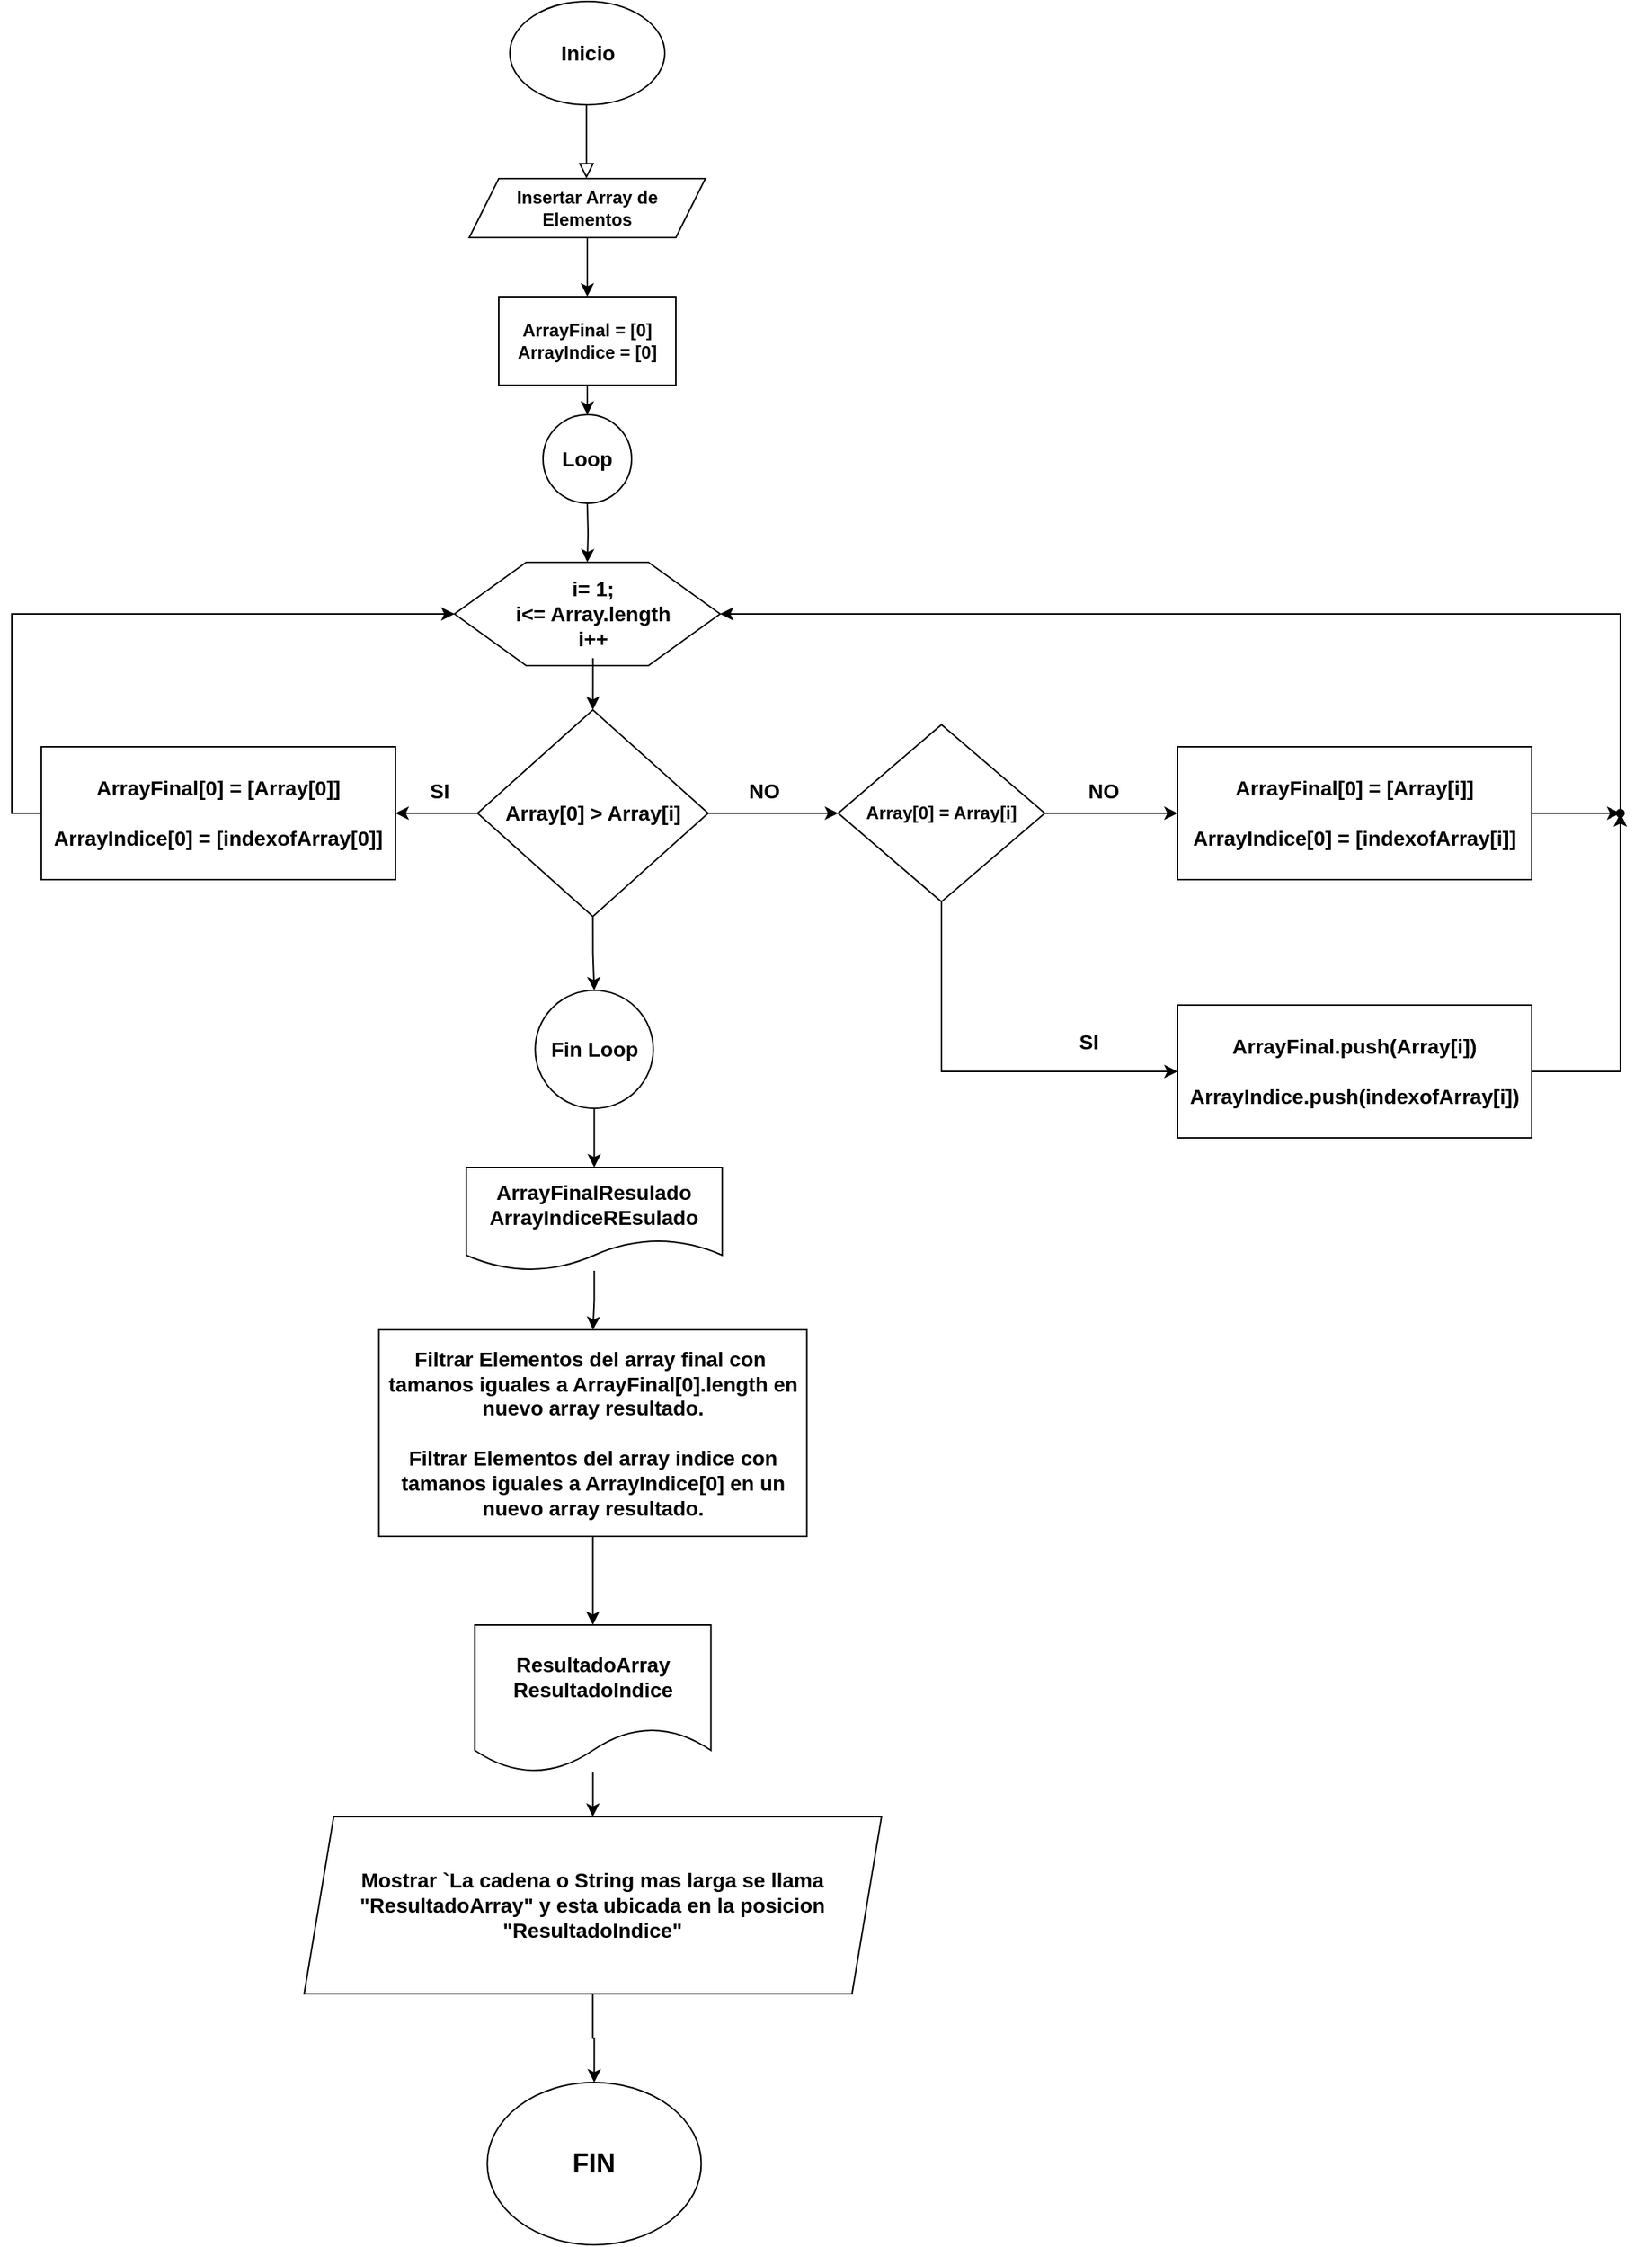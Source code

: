 <mxfile>
    <diagram id="C5RBs43oDa-KdzZeNtuy" name="Page-1">
        <mxGraphModel dx="516" dy="567" grid="1" gridSize="10" guides="1" tooltips="1" connect="1" arrows="1" fold="1" page="1" pageScale="1" pageWidth="827" pageHeight="1169" math="0" shadow="0">
            <root>
                <mxCell id="WIyWlLk6GJQsqaUBKTNV-0"/>
                <mxCell id="WIyWlLk6GJQsqaUBKTNV-1" parent="WIyWlLk6GJQsqaUBKTNV-0"/>
                <mxCell id="7BmVZYCQMe31qWAxTi0C-3" value="&lt;font style=&quot;font-size: 14px&quot;&gt;&lt;b&gt;Inicio&lt;/b&gt;&lt;/font&gt;" style="ellipse;whiteSpace=wrap;html=1;" parent="WIyWlLk6GJQsqaUBKTNV-1" vertex="1">
                    <mxGeometry x="367.5" y="10" width="105" height="70" as="geometry"/>
                </mxCell>
                <mxCell id="7BmVZYCQMe31qWAxTi0C-4" value="" style="rounded=0;html=1;jettySize=auto;orthogonalLoop=1;fontSize=11;endArrow=block;endFill=0;endSize=8;strokeWidth=1;shadow=0;labelBackgroundColor=none;edgeStyle=orthogonalEdgeStyle;" parent="WIyWlLk6GJQsqaUBKTNV-1" edge="1">
                    <mxGeometry relative="1" as="geometry">
                        <mxPoint x="419.41" y="80" as="sourcePoint"/>
                        <mxPoint x="419.41" y="130" as="targetPoint"/>
                    </mxGeometry>
                </mxCell>
                <mxCell id="aayCx1ubVQOjWBkTqG4c-0" value="" style="edgeStyle=orthogonalEdgeStyle;rounded=0;orthogonalLoop=1;jettySize=auto;html=1;" parent="WIyWlLk6GJQsqaUBKTNV-1" source="7BmVZYCQMe31qWAxTi0C-5" target="7BmVZYCQMe31qWAxTi0C-7" edge="1">
                    <mxGeometry relative="1" as="geometry"/>
                </mxCell>
                <mxCell id="7BmVZYCQMe31qWAxTi0C-5" value="&lt;b&gt;Insertar Array de Elementos&lt;/b&gt;" style="shape=parallelogram;perimeter=parallelogramPerimeter;whiteSpace=wrap;html=1;fixedSize=1;" parent="WIyWlLk6GJQsqaUBKTNV-1" vertex="1">
                    <mxGeometry x="340" y="130" width="160" height="40" as="geometry"/>
                </mxCell>
                <mxCell id="7BmVZYCQMe31qWAxTi0C-8" value="" style="edgeStyle=orthogonalEdgeStyle;rounded=0;orthogonalLoop=1;jettySize=auto;html=1;" parent="WIyWlLk6GJQsqaUBKTNV-1" edge="1">
                    <mxGeometry relative="1" as="geometry">
                        <mxPoint x="420" y="350" as="sourcePoint"/>
                        <mxPoint x="420" y="390" as="targetPoint"/>
                    </mxGeometry>
                </mxCell>
                <mxCell id="aayCx1ubVQOjWBkTqG4c-1" value="" style="edgeStyle=orthogonalEdgeStyle;rounded=0;orthogonalLoop=1;jettySize=auto;html=1;" parent="WIyWlLk6GJQsqaUBKTNV-1" source="7BmVZYCQMe31qWAxTi0C-7" target="7BmVZYCQMe31qWAxTi0C-55" edge="1">
                    <mxGeometry relative="1" as="geometry"/>
                </mxCell>
                <mxCell id="7BmVZYCQMe31qWAxTi0C-7" value="&lt;b&gt;ArrayFinal = [0]&lt;br&gt;ArrayIndice = [0]&lt;/b&gt;" style="rounded=0;whiteSpace=wrap;html=1;" parent="WIyWlLk6GJQsqaUBKTNV-1" vertex="1">
                    <mxGeometry x="360" y="210" width="120" height="60" as="geometry"/>
                </mxCell>
                <mxCell id="7BmVZYCQMe31qWAxTi0C-11" value="" style="verticalLabelPosition=bottom;verticalAlign=top;html=1;shape=hexagon;perimeter=hexagonPerimeter2;arcSize=6;size=0.27;" parent="WIyWlLk6GJQsqaUBKTNV-1" vertex="1">
                    <mxGeometry x="330" y="390" width="180" height="70" as="geometry"/>
                </mxCell>
                <mxCell id="7BmVZYCQMe31qWAxTi0C-15" value="" style="edgeStyle=orthogonalEdgeStyle;rounded=0;orthogonalLoop=1;jettySize=auto;html=1;" parent="WIyWlLk6GJQsqaUBKTNV-1" source="7BmVZYCQMe31qWAxTi0C-12" target="7BmVZYCQMe31qWAxTi0C-14" edge="1">
                    <mxGeometry relative="1" as="geometry"/>
                </mxCell>
                <mxCell id="7BmVZYCQMe31qWAxTi0C-12" value="&lt;font style=&quot;font-size: 14px&quot;&gt;&lt;b&gt;i= 1;&lt;br&gt;i&amp;lt;= Array.length&lt;br&gt;i++&lt;/b&gt;&lt;/font&gt;" style="text;html=1;strokeColor=none;fillColor=none;align=center;verticalAlign=middle;whiteSpace=wrap;rounded=0;" parent="WIyWlLk6GJQsqaUBKTNV-1" vertex="1">
                    <mxGeometry x="368.75" y="395" width="110" height="60" as="geometry"/>
                </mxCell>
                <mxCell id="7BmVZYCQMe31qWAxTi0C-18" value="" style="edgeStyle=orthogonalEdgeStyle;rounded=0;orthogonalLoop=1;jettySize=auto;html=1;" parent="WIyWlLk6GJQsqaUBKTNV-1" source="7BmVZYCQMe31qWAxTi0C-14" target="7BmVZYCQMe31qWAxTi0C-17" edge="1">
                    <mxGeometry relative="1" as="geometry"/>
                </mxCell>
                <mxCell id="7BmVZYCQMe31qWAxTi0C-27" style="edgeStyle=orthogonalEdgeStyle;rounded=0;orthogonalLoop=1;jettySize=auto;html=1;exitX=1;exitY=0.5;exitDx=0;exitDy=0;" parent="WIyWlLk6GJQsqaUBKTNV-1" source="7BmVZYCQMe31qWAxTi0C-14" edge="1">
                    <mxGeometry relative="1" as="geometry">
                        <mxPoint x="590" y="560.059" as="targetPoint"/>
                    </mxGeometry>
                </mxCell>
                <mxCell id="7BmVZYCQMe31qWAxTi0C-58" style="edgeStyle=orthogonalEdgeStyle;rounded=0;orthogonalLoop=1;jettySize=auto;html=1;exitX=0.5;exitY=1;exitDx=0;exitDy=0;entryX=0.5;entryY=0;entryDx=0;entryDy=0;" parent="WIyWlLk6GJQsqaUBKTNV-1" source="7BmVZYCQMe31qWAxTi0C-14" target="7BmVZYCQMe31qWAxTi0C-57" edge="1">
                    <mxGeometry relative="1" as="geometry"/>
                </mxCell>
                <mxCell id="7BmVZYCQMe31qWAxTi0C-14" value="&lt;b&gt;&lt;font style=&quot;font-size: 14px&quot;&gt;Array[0] &amp;gt; Array[i]&lt;/font&gt;&lt;/b&gt;" style="rhombus;whiteSpace=wrap;html=1;" parent="WIyWlLk6GJQsqaUBKTNV-1" vertex="1">
                    <mxGeometry x="345.63" y="490" width="156.25" height="140" as="geometry"/>
                </mxCell>
                <mxCell id="7BmVZYCQMe31qWAxTi0C-40" style="edgeStyle=orthogonalEdgeStyle;rounded=0;orthogonalLoop=1;jettySize=auto;html=1;exitX=0;exitY=0.5;exitDx=0;exitDy=0;entryX=0;entryY=0.5;entryDx=0;entryDy=0;" parent="WIyWlLk6GJQsqaUBKTNV-1" source="7BmVZYCQMe31qWAxTi0C-17" target="7BmVZYCQMe31qWAxTi0C-11" edge="1">
                    <mxGeometry relative="1" as="geometry"/>
                </mxCell>
                <mxCell id="7BmVZYCQMe31qWAxTi0C-17" value="&lt;b&gt;&lt;font style=&quot;font-size: 14px&quot;&gt;ArrayFinal[0] = [Array[0]]&lt;br&gt;&lt;br&gt;ArrayIndice[0] = [indexofArray[0]]&lt;/font&gt;&lt;/b&gt;" style="whiteSpace=wrap;html=1;" parent="WIyWlLk6GJQsqaUBKTNV-1" vertex="1">
                    <mxGeometry x="50" y="515" width="240" height="90" as="geometry"/>
                </mxCell>
                <mxCell id="7BmVZYCQMe31qWAxTi0C-26" value="&lt;b&gt;&lt;font style=&quot;font-size: 14px&quot;&gt;SI&lt;/font&gt;&lt;/b&gt;" style="text;html=1;strokeColor=none;fillColor=none;align=center;verticalAlign=middle;whiteSpace=wrap;rounded=0;" parent="WIyWlLk6GJQsqaUBKTNV-1" vertex="1">
                    <mxGeometry x="290" y="530" width="60" height="30" as="geometry"/>
                </mxCell>
                <mxCell id="7BmVZYCQMe31qWAxTi0C-29" value="&lt;b&gt;&lt;font style=&quot;font-size: 14px&quot;&gt;NO&lt;/font&gt;&lt;/b&gt;" style="text;html=1;strokeColor=none;fillColor=none;align=center;verticalAlign=middle;whiteSpace=wrap;rounded=0;" parent="WIyWlLk6GJQsqaUBKTNV-1" vertex="1">
                    <mxGeometry x="510" y="530" width="60" height="30" as="geometry"/>
                </mxCell>
                <mxCell id="7BmVZYCQMe31qWAxTi0C-38" value="" style="edgeStyle=orthogonalEdgeStyle;rounded=0;orthogonalLoop=1;jettySize=auto;html=1;" parent="WIyWlLk6GJQsqaUBKTNV-1" source="7BmVZYCQMe31qWAxTi0C-31" target="7BmVZYCQMe31qWAxTi0C-36" edge="1">
                    <mxGeometry relative="1" as="geometry"/>
                </mxCell>
                <mxCell id="7BmVZYCQMe31qWAxTi0C-48" style="edgeStyle=orthogonalEdgeStyle;rounded=0;orthogonalLoop=1;jettySize=auto;html=1;exitX=0.5;exitY=1;exitDx=0;exitDy=0;entryX=0;entryY=0.5;entryDx=0;entryDy=0;" parent="WIyWlLk6GJQsqaUBKTNV-1" source="7BmVZYCQMe31qWAxTi0C-31" target="7BmVZYCQMe31qWAxTi0C-32" edge="1">
                    <mxGeometry relative="1" as="geometry"/>
                </mxCell>
                <mxCell id="7BmVZYCQMe31qWAxTi0C-31" value="&lt;b&gt;Array[0] = Array[i]&lt;/b&gt;" style="rhombus;whiteSpace=wrap;html=1;" parent="WIyWlLk6GJQsqaUBKTNV-1" vertex="1">
                    <mxGeometry x="590" y="500" width="140" height="120" as="geometry"/>
                </mxCell>
                <mxCell id="7BmVZYCQMe31qWAxTi0C-42" style="edgeStyle=orthogonalEdgeStyle;rounded=0;orthogonalLoop=1;jettySize=auto;html=1;entryX=1;entryY=0.5;entryDx=0;entryDy=0;startArrow=none;" parent="WIyWlLk6GJQsqaUBKTNV-1" source="7BmVZYCQMe31qWAxTi0C-44" target="7BmVZYCQMe31qWAxTi0C-11" edge="1">
                    <mxGeometry relative="1" as="geometry">
                        <Array as="points">
                            <mxPoint x="1120" y="425"/>
                        </Array>
                    </mxGeometry>
                </mxCell>
                <mxCell id="7BmVZYCQMe31qWAxTi0C-50" style="edgeStyle=orthogonalEdgeStyle;rounded=0;orthogonalLoop=1;jettySize=auto;html=1;" parent="WIyWlLk6GJQsqaUBKTNV-1" source="7BmVZYCQMe31qWAxTi0C-32" target="7BmVZYCQMe31qWAxTi0C-44" edge="1">
                    <mxGeometry relative="1" as="geometry"/>
                </mxCell>
                <mxCell id="7BmVZYCQMe31qWAxTi0C-32" value="&lt;b&gt;&lt;font style=&quot;font-size: 14px&quot;&gt;ArrayFinal.push(Array[i])&lt;br&gt;&lt;br&gt;ArrayIndice.push(indexofArray[i])&lt;/font&gt;&lt;/b&gt;" style="whiteSpace=wrap;html=1;" parent="WIyWlLk6GJQsqaUBKTNV-1" vertex="1">
                    <mxGeometry x="820" y="690" width="240" height="90" as="geometry"/>
                </mxCell>
                <mxCell id="7BmVZYCQMe31qWAxTi0C-35" value="&lt;b&gt;&lt;font style=&quot;font-size: 14px&quot;&gt;NO&lt;/font&gt;&lt;/b&gt;" style="text;html=1;strokeColor=none;fillColor=none;align=center;verticalAlign=middle;whiteSpace=wrap;rounded=0;" parent="WIyWlLk6GJQsqaUBKTNV-1" vertex="1">
                    <mxGeometry x="740" y="530" width="60" height="30" as="geometry"/>
                </mxCell>
                <mxCell id="7BmVZYCQMe31qWAxTi0C-45" value="" style="edgeStyle=orthogonalEdgeStyle;rounded=0;orthogonalLoop=1;jettySize=auto;html=1;" parent="WIyWlLk6GJQsqaUBKTNV-1" source="7BmVZYCQMe31qWAxTi0C-36" target="7BmVZYCQMe31qWAxTi0C-44" edge="1">
                    <mxGeometry relative="1" as="geometry"/>
                </mxCell>
                <mxCell id="7BmVZYCQMe31qWAxTi0C-36" value="&lt;b&gt;&lt;font style=&quot;font-size: 14px&quot;&gt;ArrayFinal[0] = [Array[i]]&lt;br&gt;&lt;br&gt;ArrayIndice[0] = [indexofArray[i]]&lt;/font&gt;&lt;/b&gt;" style="whiteSpace=wrap;html=1;" parent="WIyWlLk6GJQsqaUBKTNV-1" vertex="1">
                    <mxGeometry x="820" y="515" width="240" height="90" as="geometry"/>
                </mxCell>
                <mxCell id="7BmVZYCQMe31qWAxTi0C-44" value="" style="shape=waypoint;size=6;pointerEvents=1;points=[];fillColor=#ffffff;resizable=0;rotatable=0;perimeter=centerPerimeter;snapToPoint=1;" parent="WIyWlLk6GJQsqaUBKTNV-1" vertex="1">
                    <mxGeometry x="1100" y="540" width="40" height="40" as="geometry"/>
                </mxCell>
                <mxCell id="7BmVZYCQMe31qWAxTi0C-49" value="&lt;b&gt;&lt;font style=&quot;font-size: 14px&quot;&gt;SI&lt;/font&gt;&lt;/b&gt;" style="text;html=1;strokeColor=none;fillColor=none;align=center;verticalAlign=middle;whiteSpace=wrap;rounded=0;" parent="WIyWlLk6GJQsqaUBKTNV-1" vertex="1">
                    <mxGeometry x="730" y="700" width="60" height="30" as="geometry"/>
                </mxCell>
                <mxCell id="jk53wH1B9vkXoXw3cG4e-0" value="" style="edgeStyle=orthogonalEdgeStyle;rounded=0;orthogonalLoop=1;jettySize=auto;html=1;" parent="WIyWlLk6GJQsqaUBKTNV-1" source="7BmVZYCQMe31qWAxTi0C-51" target="7BmVZYCQMe31qWAxTi0C-54" edge="1">
                    <mxGeometry relative="1" as="geometry"/>
                </mxCell>
                <mxCell id="7BmVZYCQMe31qWAxTi0C-51" value="&lt;b&gt;&lt;font style=&quot;font-size: 14px&quot;&gt;ArrayFinalResulado&lt;br&gt;ArrayIndiceREsulado&lt;/font&gt;&lt;/b&gt;" style="shape=document;whiteSpace=wrap;html=1;boundedLbl=1;" parent="WIyWlLk6GJQsqaUBKTNV-1" vertex="1">
                    <mxGeometry x="337.98" y="800" width="173.43" height="70" as="geometry"/>
                </mxCell>
                <mxCell id="7BmVZYCQMe31qWAxTi0C-69" value="" style="edgeStyle=orthogonalEdgeStyle;rounded=0;orthogonalLoop=1;jettySize=auto;html=1;" parent="WIyWlLk6GJQsqaUBKTNV-1" source="7BmVZYCQMe31qWAxTi0C-54" target="7BmVZYCQMe31qWAxTi0C-66" edge="1">
                    <mxGeometry relative="1" as="geometry"/>
                </mxCell>
                <mxCell id="7BmVZYCQMe31qWAxTi0C-54" value="&lt;b&gt;&lt;font style=&quot;font-size: 14px&quot;&gt;Filtrar Elementos del array final con&amp;nbsp; tamanos iguales a ArrayFinal[0].length en nuevo array resultado.&lt;br&gt;&lt;br&gt;Filtrar Elementos del array indice con tamanos iguales a ArrayIndice[0] en un nuevo array resultado.&lt;/font&gt;&lt;/b&gt;" style="rounded=0;whiteSpace=wrap;html=1;" parent="WIyWlLk6GJQsqaUBKTNV-1" vertex="1">
                    <mxGeometry x="278.76" y="910" width="290" height="140" as="geometry"/>
                </mxCell>
                <mxCell id="7BmVZYCQMe31qWAxTi0C-55" value="&lt;font style=&quot;font-size: 14px&quot;&gt;&lt;b&gt;Loop&lt;/b&gt;&lt;/font&gt;" style="ellipse;whiteSpace=wrap;html=1;aspect=fixed;" parent="WIyWlLk6GJQsqaUBKTNV-1" vertex="1">
                    <mxGeometry x="390" y="290" width="60" height="60" as="geometry"/>
                </mxCell>
                <mxCell id="7BmVZYCQMe31qWAxTi0C-60" style="edgeStyle=orthogonalEdgeStyle;rounded=0;orthogonalLoop=1;jettySize=auto;html=1;exitX=0.5;exitY=1;exitDx=0;exitDy=0;" parent="WIyWlLk6GJQsqaUBKTNV-1" source="7BmVZYCQMe31qWAxTi0C-57" target="7BmVZYCQMe31qWAxTi0C-51" edge="1">
                    <mxGeometry relative="1" as="geometry"/>
                </mxCell>
                <mxCell id="7BmVZYCQMe31qWAxTi0C-57" value="&lt;font style=&quot;font-size: 14px&quot;&gt;&lt;b&gt;Fin Loop&lt;/b&gt;&lt;/font&gt;" style="ellipse;whiteSpace=wrap;html=1;aspect=fixed;" parent="WIyWlLk6GJQsqaUBKTNV-1" vertex="1">
                    <mxGeometry x="384.69" y="680" width="80" height="80" as="geometry"/>
                </mxCell>
                <mxCell id="7BmVZYCQMe31qWAxTi0C-65" value="" style="edgeStyle=orthogonalEdgeStyle;rounded=0;orthogonalLoop=1;jettySize=auto;html=1;" parent="WIyWlLk6GJQsqaUBKTNV-1" source="7BmVZYCQMe31qWAxTi0C-61" target="7BmVZYCQMe31qWAxTi0C-64" edge="1">
                    <mxGeometry relative="1" as="geometry"/>
                </mxCell>
                <mxCell id="7BmVZYCQMe31qWAxTi0C-61" value="&lt;span style=&quot;font-size: 14px&quot;&gt;&lt;b&gt;Mostrar `La cadena o String mas larga se llama &quot;ResultadoArray&quot; y esta ubicada en la posicion &quot;ResultadoIndice&quot;&lt;/b&gt;&lt;/span&gt;" style="shape=parallelogram;perimeter=parallelogramPerimeter;whiteSpace=wrap;html=1;fixedSize=1;" parent="WIyWlLk6GJQsqaUBKTNV-1" vertex="1">
                    <mxGeometry x="228.13" y="1240" width="391.24" height="120" as="geometry"/>
                </mxCell>
                <mxCell id="7BmVZYCQMe31qWAxTi0C-64" value="&lt;b&gt;&lt;font style=&quot;font-size: 18px&quot;&gt;FIN&lt;/font&gt;&lt;/b&gt;" style="ellipse;whiteSpace=wrap;html=1;" parent="WIyWlLk6GJQsqaUBKTNV-1" vertex="1">
                    <mxGeometry x="352.19" y="1420" width="145" height="110" as="geometry"/>
                </mxCell>
                <mxCell id="7BmVZYCQMe31qWAxTi0C-70" value="" style="edgeStyle=orthogonalEdgeStyle;rounded=0;orthogonalLoop=1;jettySize=auto;html=1;" parent="WIyWlLk6GJQsqaUBKTNV-1" source="7BmVZYCQMe31qWAxTi0C-66" target="7BmVZYCQMe31qWAxTi0C-61" edge="1">
                    <mxGeometry relative="1" as="geometry"/>
                </mxCell>
                <mxCell id="7BmVZYCQMe31qWAxTi0C-66" value="&lt;span style=&quot;font-size: 14px&quot;&gt;&lt;b&gt;ResultadoArray&lt;br&gt;ResultadoIndice&lt;br&gt;&lt;/b&gt;&lt;/span&gt;" style="shape=document;whiteSpace=wrap;html=1;boundedLbl=1;" parent="WIyWlLk6GJQsqaUBKTNV-1" vertex="1">
                    <mxGeometry x="343.76" y="1110" width="160" height="100" as="geometry"/>
                </mxCell>
            </root>
        </mxGraphModel>
    </diagram>
</mxfile>